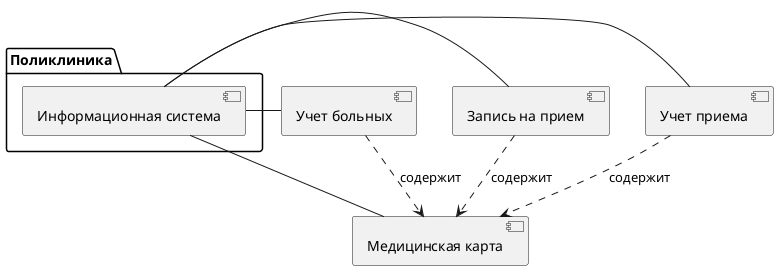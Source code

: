 @startuml
skinparam componentStyle uml2

package "Поликлиника" {
    [Информационная система] as IS
}

IS - [Учет больных]
IS - [Запись на прием]
IS - [Учет приема]
IS - [Медицинская карта]

[Учет больных] ..> [Медицинская карта] : содержит
[Запись на прием] ..> [Медицинская карта] : содержит
[Учет приема] ..> [Медицинская карта] : содержит

@enduml

